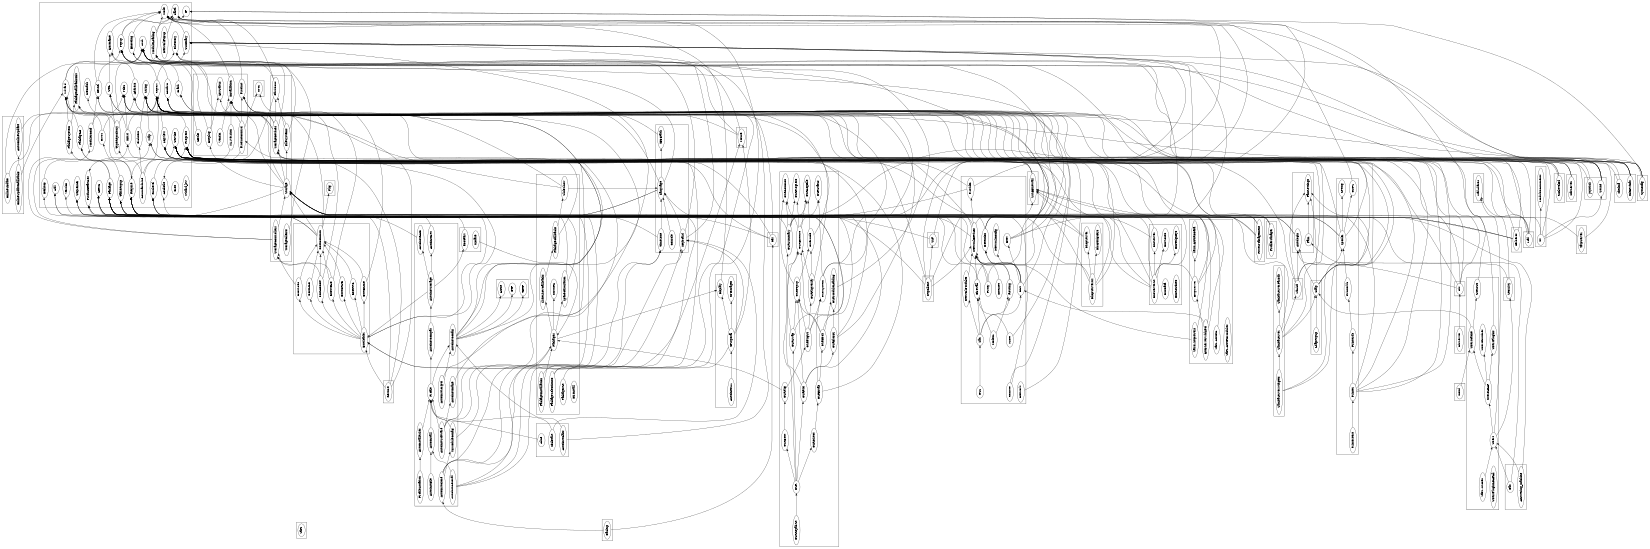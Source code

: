 digraph import {
	graph [rankdir=LR, size="16,11", rotate=90];
	subgraph "cluster-yast2-xml" {
		XML;
	}
	subgraph "cluster-yast2-ntp-client" {
		NtpClient;
	}
	subgraph "cluster-yast2-nfs-client" {
		Nfs;
	}
	subgraph "cluster-yast2" {
		Mode;
		Popup;
		Arch;
		HTML;
		Require;
		Encoding;
		Label;
		Misc;
		Report;
		Kernel;
		CWM;
		TablePopup;
		Directory;
		ProductFeatures;
		Map;
		String;
		Summary;
		Wizard;
		PackageAI;
		Call;
		Progress;
		LogView;
		Desktop;
		Hostname;
		AsciiFile;
		RichText;
		Package;
		Service;
		Confirm;
		Crash;
		NetworkPopup;
		Runlevel;
		URL;
		PackageSystem;
		Initrd;
		IP;
		TypeRepository;
		Address;
		Netmask;
		PackageCallbacksInit;
		Sequencer;
		ModuleLoading;
		ModulesConf;
		Version;
		CommandLine;
		Cron;
		Wizard_hw;
	}
	subgraph "cluster-yast2-online-update" {
		OnlineUpdateCallbacks;
		AutoOnlineUpdate;
		OnlineUpdate;
	}
	subgraph "cluster-yast2-slp" {
		SLP;
	}
	subgraph "cluster-yast2-power-management" {
		PowerManagement;
	}
	subgraph "cluster-yast2-transfer" {
		HTTP;
		FTP;
		TFTP;
	}
	subgraph "cluster-yast2-inetd" {
		Inetd;
	}
	subgraph "cluster-yast2-update" {
		RootPart;
		Update;
	}
	subgraph "cluster-yast2-profile-manager" {
		ProfileManager;
	}
	subgraph "cluster-yast2-sound" {
		Sound;
		Joystick;
	}
	subgraph "cluster-yast2-dhcp-server" {
		DhcpServerUI;
		DhcpTsigKeys;
		DhcpServer;
	}
	subgraph "cluster-autoyast2-installation" {
		AutoinstConfig;
		AutoinstSoftware;
		Profile;
		AutoinstImage;
		AutoinstClone;
		Y2ModuleConfig;
		AutoinstGeneral;
		AutoInstall;
		AutoinstFile;
		AutoinstStorage;
		AutoinstCompat;
		AutoinstLVM;
		AutoinstRAID;
		ProfileLocation;
		AutoInstallRules;
		AutoinstScripts;
	}
	subgraph "cluster-yast2-runlevel" {
		RunlevelEd;
	}
	subgraph "cluster-yast2-x11" {
		AutoinstX11;
		XProposal;
		XMessages;
		Display;
	}
	subgraph "cluster-yast2-bootloader" {
		BootCommon;
		Bootloader;
		BootGRUB;
		BootS390;
		BootABOOT;
		BootMILO;
		BootELILO;
		BootLILO;
		BootPPC;
	}
	subgraph "cluster-yast2-samba-server" {
		SambaServerWidgets;
		SambaServer;
		SambaServerPassdb;
	}
	subgraph "cluster-yast2-installation" {
		ProductControl;
		Product;
		Installation;
		X11Version;
		HwStatus;
		Hotplug;
		Hooks;
		Vendor;
	}
	subgraph "cluster-yast2-mouse" {
		Mouse;
	}
	subgraph "cluster-yast2-tv" {
		Tv;
		ModulesComments;
	}
	subgraph "cluster-yast2-repair" {
		OSRFsck;
		OSRExecute;
		OSRLogFile;
		OSRModuleLoading;
		OSRPopup;
		OSRCommon;
		OSRProgress;
		OSRFloppy;
		OSRDirect;
		OSRSystem;
		OSRFstab;
		OSRStatus;
		OSRMode;
		OSRBoot;
		OSRPkg;
		OSRRepairUI;
		OSR;
		OSRSummary;
		OSRPkgUI;
		OSRPkgVerify;
		OSRSwap;
		OSRPtbl;
	}
	subgraph "cluster-yast2-backup" {
		Backup;
	}
	subgraph "cluster-yast2-nfs-server" {
		NfsServer;
	}
	subgraph "cluster-yast2-tune" {
		Idedma;
		InitHWinfo;
	}
	subgraph "cluster-yast2-phone-services" {
		Fax;
		Answering_machine;
	}
	subgraph "cluster-yast2-firewall" {
		SuSEFirewall;
	}
	subgraph "cluster-yast2-restore" {
		Restore;
	}
	subgraph "cluster-yast2-testsuite" {
		Pkg;
	}
	subgraph "cluster-yast2-sysconfig" {
		Sysconfig;
	}
	subgraph "cluster-yast2-mail-aliases" {
		MailAliases;
	}
	subgraph "cluster-yast2-users" {
		UsersPlugins;
		Users;
		UsersCache;
		UsersLDAP;
		UsersRoutines;
		UsersUI;
		"YaPI::USERS";
		UsersPluginLDAPAll;
	}
	subgraph "cluster-yast2-country" {
		Language;
		Keyboard;
		Timezone;
		XF86Path;
		Console;
	}
	subgraph "cluster-yast2-nis-client" {
		Nis;
	}
	subgraph "cluster-yast2-pam" {
		Pam;
		PamSettings;
		Autologin;
	}
	subgraph "cluster-yast2-security" {
		Security;
	}
	subgraph "cluster-yast2-network" {
		Provider;
		NetworkModules;
		NetworkDevices;
		Routing;
		Detection;
		Host;
		DNS;
		Modem;
		Firewall;
		Proxy;
		DSL;
		Lan;
		Network;
		NetworkConfig;
		Internet;
		Remote;
		ISDN;
	}
	subgraph "cluster-yast2-tftp-server" {
		TftpServer;
	}
	subgraph "cluster-yast2-packager" {
		SlideShow;
		SpaceCalculation;
		Packages;
		PackageCallbacks;
		PackageInstallation;
		PackagesUI;
		InstURL;
		SlideShowCallbacks;
		PackageSelectionIO;
		DirInstall;
	}
	subgraph "cluster-yast2-mail" {
		Mail;
	}
	subgraph "cluster-yast2-storage" {
		FileSystems;
		Storage;
		Partitions;
		StorageDevices;
		StorageControllers;
		StorageClients;
	}
	subgraph "cluster-yast2-samba-client" {
		Samba;
	}
	subgraph "cluster-yast2-perl-bindings" {
		YaPI;
	}
	subgraph "cluster-yast2-kerberos-client" {
		Kerberos;
	}
	subgraph "cluster-yast2-dns-server" {
		DnsServer;
		DnsServerUI;
		DnsTsigKeys;
		DnsZones;
		DnsData;
		DnsRoutines;
	}
	subgraph "cluster-autoyast2" {
		AutoinstClass;
		Kickstart;
		Alice;
	}
	subgraph "cluster-yast2-nis-server" {
		NisServer;
	}
	subgraph "cluster-yast2-http-server" {
		HttpServerWidgets;
		HttpServer;
		"YaST::HTTPDData";
		"YaPI::HTTPD";
		"YaST::httpdUtils";
		"YaPI::HTTPDModules";
	}
	subgraph "cluster-yast2-printer" {
		Printerdb;
		Printerlib;
		Spooler;
		Printer;
		CUPS;
		LPRng;
		PrinterTest;
	}
	subgraph "cluster-yast2-ldap-client" {
		Ldap;
		LdapPopup;
	}
	OSRFsck -> Storage;
	OSRFsck -> OSRExecute;
	OSRFsck -> OSRModuleLoading;
	OSRFsck -> OSRPopup;
	BootCommon -> Require;
	BootCommon -> Storage;
	BootCommon -> Pkg;
	BootCommon -> Misc;
	BootCommon -> TablePopup;
	UsersPlugins -> Directory;
	OSRExecute -> Mode;
	OSRExecute -> OSRCommon;
	OSRExecute -> OSRLogFile;
	OSRExecute -> OSRProgress;
	ProductControl -> XML;
	ProductControl -> Product;
	ProductControl -> ProductFeatures;
	ProductControl -> Arch;
	Provider -> Language;
	Provider -> Map;
	Provider -> Summary;
	SlideShow -> Language;
	SlideShow -> String;
	SlideShow -> Wizard;
	Printerdb -> Printerlib;
	X11Version -> Installation;
	X11Version -> Require;
	PackageAI -> Wizard;
	NetworkModules -> NetworkDevices;
	Security -> Pam;
	Security -> Progress;
	OSRFloppy -> StorageDevices;
	OSRFloppy -> Report;
	OSRFloppy -> OSRModuleLoading;
	Routing -> Detection;
	Routing -> NetworkDevices;
	SambaServerWidgets -> LogView;
	SambaServerWidgets -> TablePopup;
	SambaServerWidgets -> SambaServer;
	AutoinstClass -> AutoinstConfig;
	AutoinstClass -> Summary;
	Desktop -> Map;
	Host -> Hostname;
	Host -> String;
	Host -> Summary;
	AutoinstSoftware -> Profile;
	AutoinstSoftware -> Packages;
	AutoinstSoftware -> ProductControl;
	AutoinstSoftware -> AutoinstImage;
	Popup -> Label;
	Popup -> Mode;
	Summary -> Mode;
	Keyboard -> Arch;
	Keyboard -> Directory;
	Keyboard -> Language;
	OSRDirect -> OSRFstab;
	RichText -> String;
	DnsServer -> Package;
	DnsServer -> SuSEFirewall;
	StorageDevices -> String;
	StorageDevices -> HwStatus;
	StorageDevices -> Partitions;
	StorageDevices -> Installation;
	StorageDevices -> Kernel;
	StorageDevices -> Popup;
	ProfileManager -> Progress;
	ProfileManager -> Report;
	ProfileManager -> Require;
	Printer -> Arch;
	Printer -> Confirm;
	Printer -> Crash;
	Printer -> HTML;
	Printer -> Printerdb;
	Printer -> Progress;
	Autologin -> ProductFeatures;
	Autologin -> Require;
	OnlineUpdateCallbacks -> AutoOnlineUpdate;
	OnlineUpdateCallbacks -> Wizard;
	NetworkPopup -> Label;
	SambaServer -> Samba;
	SambaServer -> Runlevel;
	SambaServer -> SambaServerPassdb;
	SambaServer -> Spooler;
	SambaServer -> Ldap;
	AutoinstConfig -> Misc;
	AutoinstConfig -> URL;
	AutoinstConfig -> XML;
	AutoinstConfig -> HTTP;
	AutoinstConfig -> FTP;
	AutoinstConfig -> StorageDevices;
	AutoinstConfig -> TFTP;
	Printerlib -> Spooler;
	Package -> PackageAI;
	Package -> PackageSystem;
	RunlevelEd -> Service;
	RunlevelEd -> Progress;
	RunlevelEd -> Report;
	FileSystems -> String;
	FileSystems -> Partitions;
	FileSystems -> Encoding;
	Users -> MailAliases;
	Users -> Security;
	Users -> UsersLDAP;
	OSRSystem -> Installation;
	OSRSystem -> Report;
	OSRSystem -> OSRStatus;
	OSRPopup -> OSRMode;
	OSRPopup -> OSRCommon;
	OSRBoot -> OSRPkg;
	AutoinstClone -> Call;
	AutoinstClone -> Y2ModuleConfig;
	AutoinstClone -> Keyboard;
	AutoinstClone -> Timezone;
	HttpServerWidgets -> LogView;
	HttpServerWidgets -> TablePopup;
	HttpServerWidgets -> HttpServer;
	HttpServerWidgets -> DNS;
	TypeRepository -> Address;
	TypeRepository -> Netmask;
	TypeRepository -> URL;
	Wizard -> Popup;
	Wizard -> Directory;
	Require -> PackageAI;
	Require -> PackageCallbacksInit;
	PowerManagement -> Package;
	PowerManagement -> Progress;
	PowerManagement -> Report;
	PowerManagement -> Service;
	Modem -> Firewall;
	Modem -> Routing;
	URL -> Hostname;
	BootS390 -> StorageControllers;
	BootS390 -> BootCommon;
	OSRRepairUI -> OSR;
	"YaPI::HTTPD" -> SuSEFirewall;
	NisServer -> Nis;
	StorageClients -> Popup;
	BootABOOT -> BootCommon;
	BootABOOT -> Product;
	BootABOOT -> StorageControllers;
	OSRFstab -> Initrd;
	OSRFstab -> OSRFsck;
	OSRFstab -> OSRSystem;
	Initrd -> Arch;
	Initrd -> Misc;
	Initrd -> Report;
	Encoding -> Mode;
	HttpServer -> "YaST::HTTPDData";
	HttpServer -> NetworkDevices;
	HttpServer -> Report;
	HttpServer -> Service;
	Proxy -> NetworkDevices;
	Proxy -> Package;
	Proxy -> Service;
	Confirm -> Popup;
	DSL -> Lan;
	Hotplug -> Arch;
	Hotplug -> ModuleLoading;
	Hotplug -> HwStatus;
	Mouse -> Arch;
	Mouse -> Misc;
	Mouse -> ModuleLoading;
	PackageSystem -> PackageCallbacksInit;
	PackageSystem -> Wizard;
	OSRPkgUI -> HTML;
	OSRPkgUI -> OSRSystem;
	OSRPkgUI -> OSRPkgVerify;
	OSRPkgUI -> OSRPopup;
	LogView -> Report;
	OSRModuleLoading -> ModuleLoading;
	BootMILO -> Product;
	BootMILO -> StorageControllers;
	BootMILO -> BootCommon;
	AutoinstGeneral -> AutoInstall;
	AutoinstGeneral -> Keyboard;
	AutoinstGeneral -> Mouse;
	AutoinstGeneral -> Timezone;
	OSRSummary -> Mode;
	OSRSummary -> HTML;
	OSRSummary -> OSRLogFile;
	OSRSummary -> OSRStatus;
	OSRSummary -> OSRProgress;
	OSRSummary -> OSRCommon;
	AutoinstFile -> AutoInstall;
	RootPart -> Storage;
	OSRPkg -> Packages;
	OSRPkg -> OSRPkgUI;
	XF86Path -> Installation;
	PackageCallbacks -> PackageCallbacksInit;
	PackageCallbacks -> SlideShow;
	Language -> Misc;
	Language -> AsciiFile;
	Language -> XF86Path;
	Language -> Encoding;
	Language -> ProductFeatures;
	AutoInstall -> Profile;
	Sysconfig -> Progress;
	Sysconfig -> Report;
	Sysconfig -> IP;
	Sysconfig -> String;
	Sysconfig -> Service;
	StorageControllers -> ModulesConf;
	StorageControllers -> Initrd;
	StorageControllers -> Storage;
	CWM -> Report;
	CWM -> Wizard;
	DhcpServerUI -> DhcpTsigKeys;
	DhcpServerUI -> DhcpServer;
	DhcpServerUI -> Address;
	DhcpServerUI -> LogView;
	DhcpServerUI -> TablePopup;
	DhcpServerUI -> Sequencer;
	DhcpServer -> Package;
	DhcpServer -> SuSEFirewall;
	Runlevel -> Service;
	CUPS -> Label;
	Firewall -> Service;
	Firewall -> NetworkDevices;
	Firewall -> Package;
	OSRSwap -> OSRExecute;
	OSRSwap -> OSRPopup;
	OSRSwap -> Storage;
	Fax -> Package;
	Fax -> Users;
	Kickstart -> Profile;
	Kickstart -> Keyboard;
	Nis -> Service;
	Nis -> Report;
	Nis -> Progress;
	Nis -> Autologin;
	Nis -> Address;
	Kernel -> Arch;
	Kernel -> Mode;
	BootELILO -> BootCommon;
	BootELILO -> Product;
	Detection -> Directory;
	Detection -> Arch;
	Detection -> Confirm;
	Detection -> Map;
	Restore -> Bootloader;
	Restore -> Service;
	Restore -> Package;
	Restore -> URL;
	AutoinstCompat -> AutoinstStorage;
	Hooks -> Popup;
	SpaceCalculation -> ProductFeatures;
	SpaceCalculation -> Storage;
	Network -> Progress;
	Profile -> AutoinstConfig;
	Profile -> AutoinstCompat;
	NfsServer -> Service;
	NfsServer -> Report;
	NfsServer -> Progress;
	LdapPopup -> Ldap;
	SuSEFirewall -> Progress;
	SuSEFirewall -> Report;
	SuSEFirewall -> Service;
	Console -> Language;
	TftpServer -> Runlevel;
	TftpServer -> Report;
	NtpClient -> NetworkDevices;
	NtpClient -> Package;
	NtpClient -> SuSEFirewall;
	NtpClient -> IP;
	NtpClient -> LogView;
	NtpClient -> SLP;
	AutoinstX11 -> XProposal;
	Nfs -> Report;
	Nfs -> Service;
	Nfs -> Progress;
	Nfs -> Require;
	Alice -> Profile;
	OSRPkgVerify -> Kernel;
	OSRPkgVerify -> OSRExecute;
	OSRPkgVerify -> OSRMode;
	OSRPtbl -> OSRExecute;
	OSRPtbl -> OSRFloppy;
	OSRPtbl -> OSRPopup;
	OSRPtbl -> Storage;
	AutoinstStorage -> Bootloader;
	AutoinstStorage -> AutoinstLVM;
	AutoinstStorage -> AutoinstRAID;
	AutoinstStorage -> RootPart;
	BootLILO -> BootCommon;
	BootGRUB -> BootCommon;
	DnsServerUI -> DnsTsigKeys;
	DnsServerUI -> DnsZones;
	DnsServerUI -> Require;
	DnsServerUI -> Runlevel;
	DnsServerUI -> DnsServer;
	DnsServerUI -> LogView;
	DnsServerUI -> TablePopup;
	DnsServerUI -> Sequencer;
	Address -> Hostname;
	Idedma -> Report;
	Idedma -> Service;
	Kerberos -> Summary;
	Kerberos -> Require;
	Kerberos -> Progress;
	Kerberos -> PamSettings;
	Kerberos -> Runlevel;
	Lan -> DNS;
	Lan -> NetworkModules;
	Lan -> Routing;
	Lan -> Firewall;
	Backup -> Nfs;
	Backup -> AutoinstClone;
	Map -> String;
	Mail -> MailAliases;
	Mail -> Report;
	Mail -> Service;
	Mail -> Progress;
	Mail -> Require;
	UsersCache -> Ldap;
	UsersCache -> UsersUI;
	AutoinstLVM -> Storage;
	Samba -> PamSettings;
	Samba -> Progress;
	Samba -> Report;
	Samba -> Service;
	Samba -> Autologin;
	ProfileLocation -> AutoInstallRules;
	AutoinstImage -> Progress;
	Internet -> NetworkDevices;
	InitHWinfo -> String;
	InitHWinfo -> Confirm;
	InitHWinfo -> Progress;
	InitHWinfo -> Arch;
	InitHWinfo -> Report;
	AutoinstScripts -> AutoinstConfig;
	AutoinstScripts -> Summary;
	ModulesConf -> Misc;
	ModulesConf -> Kernel;
	XProposal -> Mouse;
	XProposal -> Keyboard;
	XProposal -> XMessages;
	XProposal -> Bootloader;
	XProposal -> Display;
	ModuleLoading -> Mode;
	ModuleLoading -> Label;
	AutoInstallRules -> Profile;
	PackageInstallation -> Version;
	PackageInstallation -> Packages;
	UsersUI -> Label;
	Product -> Mode;
	Tv -> Report;
	Tv -> ModulesComments;
	Tv -> Require;
	Tv -> Service;
	Tv -> Sound;
	TablePopup -> CWM;
	Hostname -> IP;
	AutoinstRAID -> Storage;
	DNS -> Detection;
	DNS -> Host;
	DNS -> NetworkConfig;
	DNS -> NetworkDevices;
	DNS -> Package;
	DNS -> Service;
	PackagesUI -> Label;
	Spooler -> CUPS;
	Spooler -> LPRng;
	Spooler -> Package;
	Spooler -> Report;
	Spooler -> Require;
	Spooler -> Service;
	AutoOnlineUpdate -> Report;
	OSRMode -> OSRLogFile;
	OSRMode -> Report;
	Inetd -> UsersCache;
	CommandLine -> Report;
	CommandLine -> TypeRepository;
	CommandLine -> RichText;
	CommandLine -> Progress;
	Crash -> Popup;
	Report -> Popup;
	Report -> Summary;
	Timezone -> Language;
	Timezone -> Storage;
	Pam -> PamSettings;
	OSR -> OSRSummary;
	OSR -> OSRDirect;
	OSR -> OSRPtbl;
	OSR -> OSRSwap;
	OSR -> OSRBoot;
	Partitions -> Arch;
	Partitions -> Mode;
	Partitions -> AsciiFile;
	Vendor -> Installation;
	Y2ModuleConfig -> Profile;
	Y2ModuleConfig -> Desktop;
	Answering_machine -> Package;
	Answering_machine -> Users;
	Update -> Packages;
	Installation -> Mode;
	Joystick -> Mode;
	Joystick -> Service;
	Packages -> Bootloader;
	Packages -> InstURL;
	Packages -> SpaceCalculation;
	Packages -> Display;
	Packages -> SlideShowCallbacks;
	SLP -> Summary;
	SLP -> HTML;
	Remote -> Package;
	Remote -> Service;
	ISDN -> Firewall;
	ISDN -> Confirm;
	Display -> Mode;
	NetworkDevices -> Arch;
	NetworkDevices -> Call;
	NetworkDevices -> Progress;
	NetworkDevices -> Require;
	NetworkDevices -> Provider;
	Bootloader -> Progress;
	Bootloader -> BootABOOT;
	Bootloader -> BootELILO;
	Bootloader -> BootLILO;
	Bootloader -> BootMILO;
	Bootloader -> BootPPC;
	Bootloader -> BootS390;
	Bootloader -> BootGRUB;
	Bootloader -> Sequencer;
	Ldap -> Autologin;
	Ldap -> PamSettings;
	Ldap -> Progress;
	Ldap -> Report;
	Ldap -> Service;
	PackageSelectionIO -> Report;
	PackageSelectionIO -> StorageDevices;
	UsersLDAP -> UsersCache;
	UsersLDAP -> UsersPlugins;
	UsersLDAP -> UsersRoutines;
	PrinterTest -> Printer;
	"YaPI::USERS" -> Users;
	OnlineUpdate -> Arch;
	OnlineUpdate -> Installation;
	SlideShowCallbacks -> PackageCallbacks;
	BootPPC -> BootCommon;
	"YaST::httpdUtils" -> SuSEFirewall;
	"YaST::httpdUtils" -> NetworkDevices;
	Sound -> Arch;
	Sound -> Summary;
	Sound -> Crash;
	Sound -> Progress;
	Sound -> Confirm;
	Storage -> FileSystems;
	Storage -> StorageDevices;
	Storage -> Hotplug;
	Storage -> Wizard;
	Storage -> HTML;
	Storage -> Report;
	Progress -> Wizard;
}
